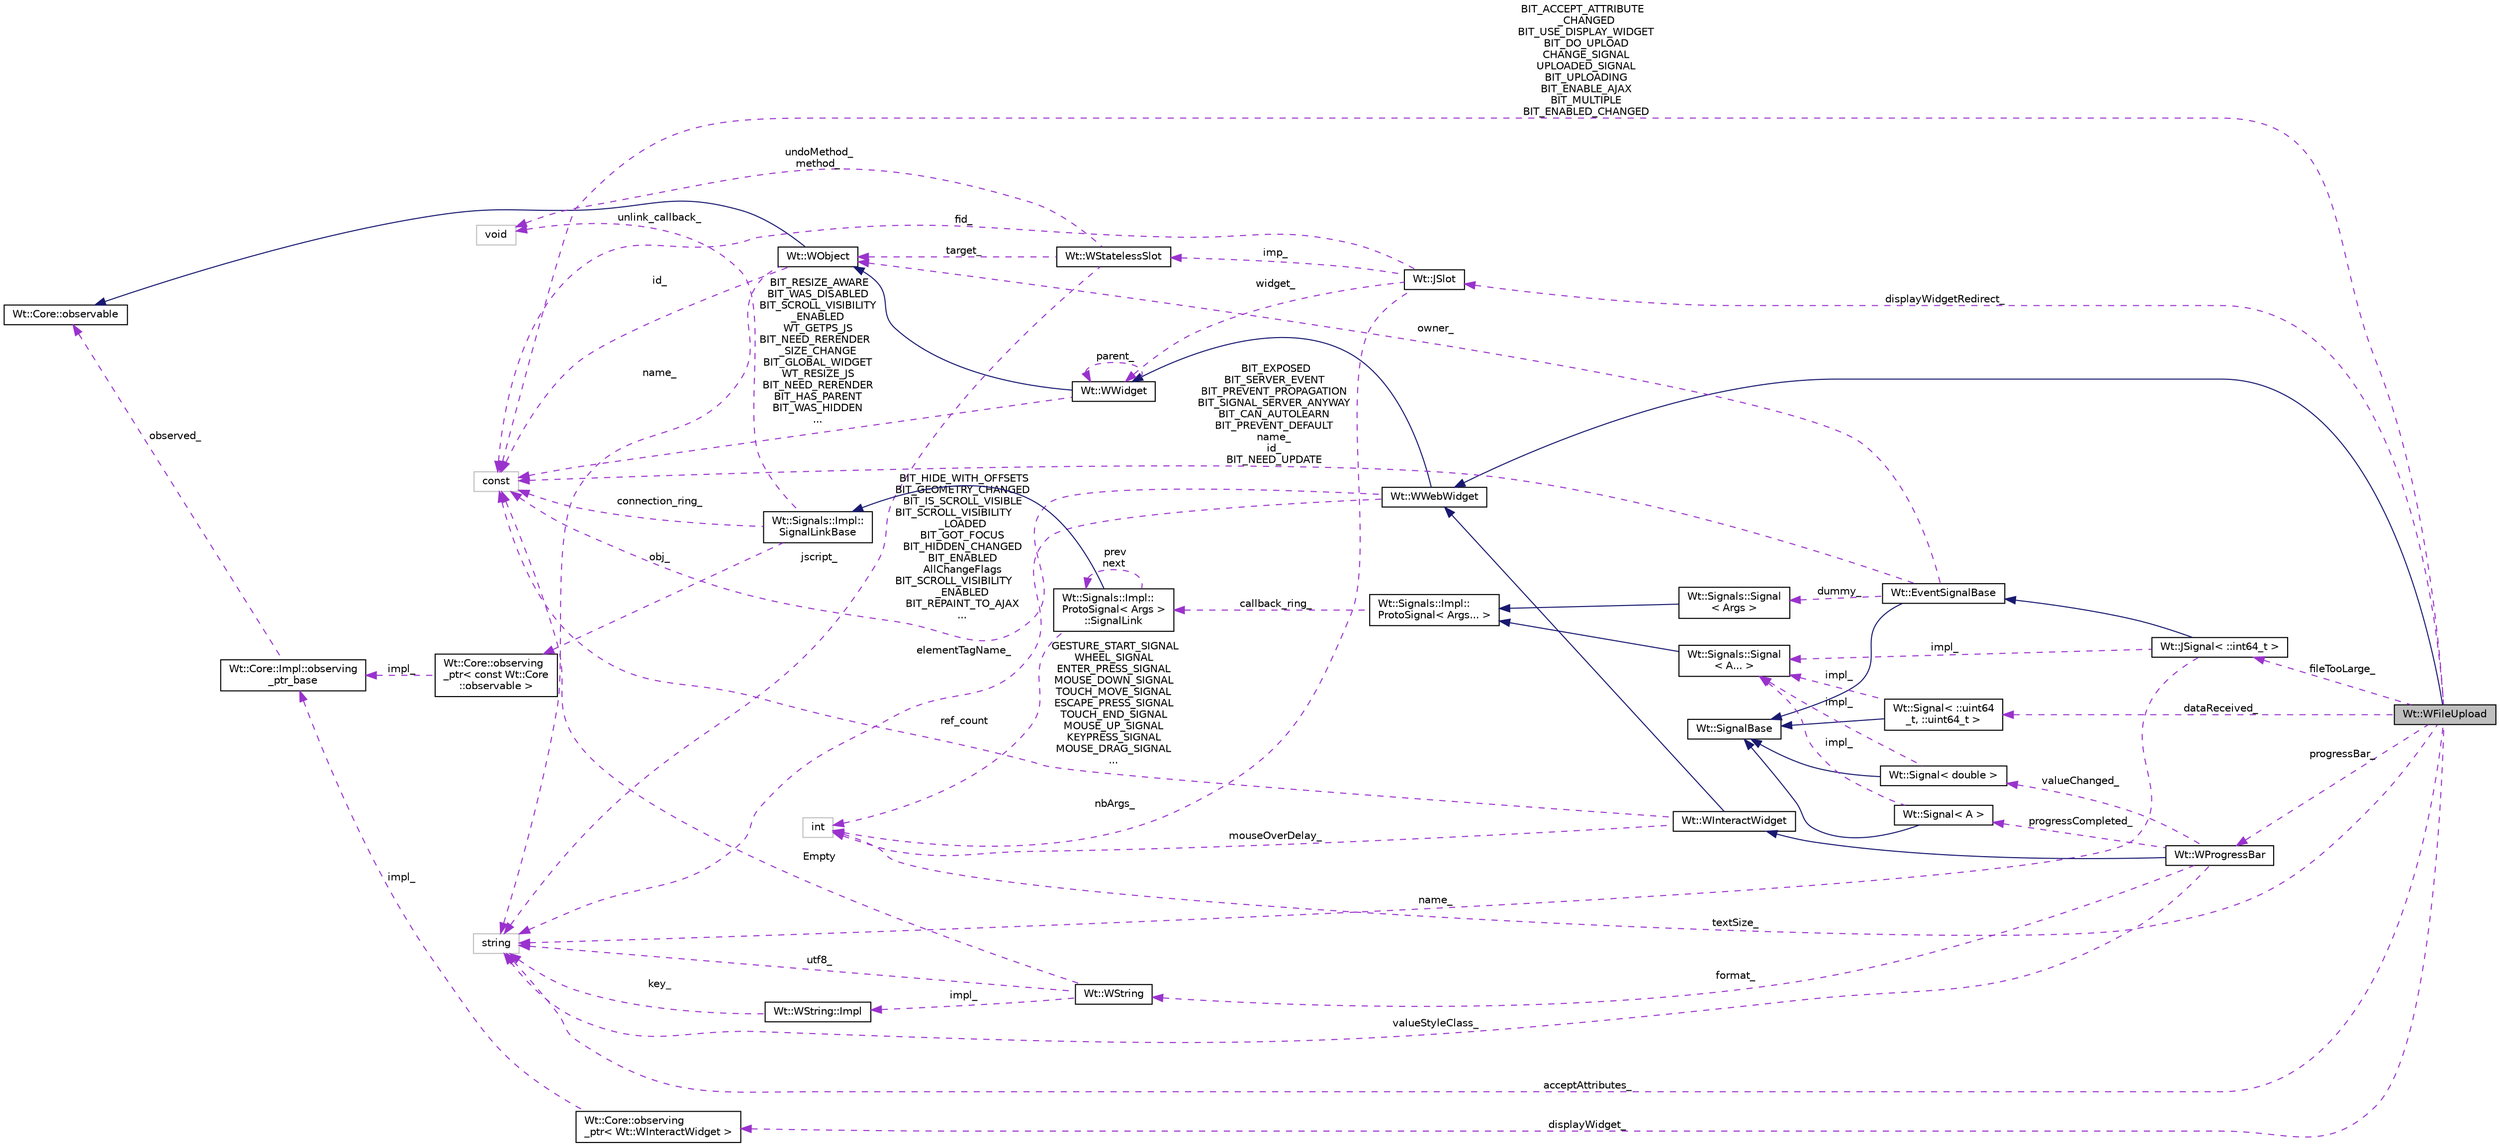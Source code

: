 digraph "Wt::WFileUpload"
{
 // LATEX_PDF_SIZE
  edge [fontname="Helvetica",fontsize="10",labelfontname="Helvetica",labelfontsize="10"];
  node [fontname="Helvetica",fontsize="10",shape=record];
  rankdir="LR";
  Node1 [label="Wt::WFileUpload",height=0.2,width=0.4,color="black", fillcolor="grey75", style="filled", fontcolor="black",tooltip="A widget that allows a file to be uploaded."];
  Node2 -> Node1 [dir="back",color="midnightblue",fontsize="10",style="solid",fontname="Helvetica"];
  Node2 [label="Wt::WWebWidget",height=0.2,width=0.4,color="black", fillcolor="white", style="filled",URL="$classWt_1_1WWebWidget.html",tooltip="A base class for widgets with an HTML counterpart."];
  Node3 -> Node2 [dir="back",color="midnightblue",fontsize="10",style="solid",fontname="Helvetica"];
  Node3 [label="Wt::WWidget",height=0.2,width=0.4,color="black", fillcolor="white", style="filled",URL="$classWt_1_1WWidget.html",tooltip="The abstract base class for a user-interface component."];
  Node4 -> Node3 [dir="back",color="midnightblue",fontsize="10",style="solid",fontname="Helvetica"];
  Node4 [label="Wt::WObject",height=0.2,width=0.4,color="black", fillcolor="white", style="filled",URL="$classWt_1_1WObject.html",tooltip="A base class for objects that participate in the signal/slot system."];
  Node5 -> Node4 [dir="back",color="midnightblue",fontsize="10",style="solid",fontname="Helvetica"];
  Node5 [label="Wt::Core::observable",height=0.2,width=0.4,color="black", fillcolor="white", style="filled",URL="$classWt_1_1Core_1_1observable.html",tooltip="A base class for objects whose life-time can be tracked."];
  Node6 -> Node4 [dir="back",color="darkorchid3",fontsize="10",style="dashed",label=" name_" ,fontname="Helvetica"];
  Node6 [label="string",height=0.2,width=0.4,color="grey75", fillcolor="white", style="filled",tooltip=" "];
  Node7 -> Node4 [dir="back",color="darkorchid3",fontsize="10",style="dashed",label=" id_" ,fontname="Helvetica"];
  Node7 [label="const",height=0.2,width=0.4,color="grey75", fillcolor="white", style="filled",tooltip=" "];
  Node3 -> Node3 [dir="back",color="darkorchid3",fontsize="10",style="dashed",label=" parent_" ,fontname="Helvetica"];
  Node7 -> Node3 [dir="back",color="darkorchid3",fontsize="10",style="dashed",label=" BIT_RESIZE_AWARE\nBIT_WAS_DISABLED\nBIT_SCROLL_VISIBILITY\l_ENABLED\nWT_GETPS_JS\nBIT_NEED_RERENDER\l_SIZE_CHANGE\nBIT_GLOBAL_WIDGET\nWT_RESIZE_JS\nBIT_NEED_RERENDER\nBIT_HAS_PARENT\nBIT_WAS_HIDDEN\n..." ,fontname="Helvetica"];
  Node6 -> Node2 [dir="back",color="darkorchid3",fontsize="10",style="dashed",label=" elementTagName_" ,fontname="Helvetica"];
  Node7 -> Node2 [dir="back",color="darkorchid3",fontsize="10",style="dashed",label=" BIT_HIDE_WITH_OFFSETS\nBIT_GEOMETRY_CHANGED\nBIT_IS_SCROLL_VISIBLE\nBIT_SCROLL_VISIBILITY\l_LOADED\nBIT_GOT_FOCUS\nBIT_HIDDEN_CHANGED\nBIT_ENABLED\nAllChangeFlags\nBIT_SCROLL_VISIBILITY\l_ENABLED\nBIT_REPAINT_TO_AJAX\n..." ,fontname="Helvetica"];
  Node8 -> Node1 [dir="back",color="darkorchid3",fontsize="10",style="dashed",label=" displayWidgetRedirect_" ,fontname="Helvetica"];
  Node8 [label="Wt::JSlot",height=0.2,width=0.4,color="black", fillcolor="white", style="filled",URL="$classWt_1_1JSlot.html",tooltip="A slot that is only implemented in client side JavaScript code."];
  Node9 -> Node8 [dir="back",color="darkorchid3",fontsize="10",style="dashed",label=" imp_" ,fontname="Helvetica"];
  Node9 [label="Wt::WStatelessSlot",height=0.2,width=0.4,color="black", fillcolor="white", style="filled",URL="$classWt_1_1WStatelessSlot.html",tooltip=" "];
  Node4 -> Node9 [dir="back",color="darkorchid3",fontsize="10",style="dashed",label=" target_" ,fontname="Helvetica"];
  Node10 -> Node9 [dir="back",color="darkorchid3",fontsize="10",style="dashed",label=" undoMethod_\nmethod_" ,fontname="Helvetica"];
  Node10 [label="void",height=0.2,width=0.4,color="grey75", fillcolor="white", style="filled",tooltip=" "];
  Node6 -> Node9 [dir="back",color="darkorchid3",fontsize="10",style="dashed",label=" jscript_" ,fontname="Helvetica"];
  Node11 -> Node8 [dir="back",color="darkorchid3",fontsize="10",style="dashed",label=" nbArgs_" ,fontname="Helvetica"];
  Node11 [label="int",height=0.2,width=0.4,color="grey75", fillcolor="white", style="filled",tooltip=" "];
  Node3 -> Node8 [dir="back",color="darkorchid3",fontsize="10",style="dashed",label=" widget_" ,fontname="Helvetica"];
  Node7 -> Node8 [dir="back",color="darkorchid3",fontsize="10",style="dashed",label=" fid_" ,fontname="Helvetica"];
  Node12 -> Node1 [dir="back",color="darkorchid3",fontsize="10",style="dashed",label=" displayWidget_" ,fontname="Helvetica"];
  Node12 [label="Wt::Core::observing\l_ptr\< Wt::WInteractWidget \>",height=0.2,width=0.4,color="black", fillcolor="white", style="filled",URL="$classWt_1_1Core_1_1observing__ptr.html",tooltip=" "];
  Node13 -> Node12 [dir="back",color="darkorchid3",fontsize="10",style="dashed",label=" impl_" ,fontname="Helvetica"];
  Node13 [label="Wt::Core::Impl::observing\l_ptr_base",height=0.2,width=0.4,color="black", fillcolor="white", style="filled",URL="$structWt_1_1Core_1_1Impl_1_1observing__ptr__base.html",tooltip=" "];
  Node5 -> Node13 [dir="back",color="darkorchid3",fontsize="10",style="dashed",label=" observed_" ,fontname="Helvetica"];
  Node14 -> Node1 [dir="back",color="darkorchid3",fontsize="10",style="dashed",label=" dataReceived_" ,fontname="Helvetica"];
  Node14 [label="Wt::Signal\< ::uint64\l_t, ::uint64_t \>",height=0.2,width=0.4,color="black", fillcolor="white", style="filled",URL="$classWt_1_1Signal.html",tooltip=" "];
  Node15 -> Node14 [dir="back",color="midnightblue",fontsize="10",style="solid",fontname="Helvetica"];
  Node15 [label="Wt::SignalBase",height=0.2,width=0.4,color="black", fillcolor="white", style="filled",URL="$classWt_1_1SignalBase.html",tooltip="Abstract base class of a signal."];
  Node16 -> Node14 [dir="back",color="darkorchid3",fontsize="10",style="dashed",label=" impl_" ,fontname="Helvetica"];
  Node16 [label="Wt::Signals::Signal\l\< A... \>",height=0.2,width=0.4,color="black", fillcolor="white", style="filled",URL="$structWt_1_1Signals_1_1Signal.html",tooltip=" "];
  Node17 -> Node16 [dir="back",color="midnightblue",fontsize="10",style="solid",fontname="Helvetica"];
  Node17 [label="Wt::Signals::Impl::\lProtoSignal\< Args... \>",height=0.2,width=0.4,color="black", fillcolor="white", style="filled",URL="$classWt_1_1Signals_1_1Impl_1_1ProtoSignal.html",tooltip=" "];
  Node18 -> Node17 [dir="back",color="darkorchid3",fontsize="10",style="dashed",label=" callback_ring_" ,fontname="Helvetica"];
  Node18 [label="Wt::Signals::Impl::\lProtoSignal\< Args \>\l::SignalLink",height=0.2,width=0.4,color="black", fillcolor="white", style="filled",URL="$structWt_1_1Signals_1_1Impl_1_1ProtoSignal_1_1SignalLink.html",tooltip=" "];
  Node19 -> Node18 [dir="back",color="midnightblue",fontsize="10",style="solid",fontname="Helvetica"];
  Node19 [label="Wt::Signals::Impl::\lSignalLinkBase",height=0.2,width=0.4,color="black", fillcolor="white", style="filled",URL="$classWt_1_1Signals_1_1Impl_1_1SignalLinkBase.html",tooltip=" "];
  Node10 -> Node19 [dir="back",color="darkorchid3",fontsize="10",style="dashed",label=" unlink_callback_" ,fontname="Helvetica"];
  Node20 -> Node19 [dir="back",color="darkorchid3",fontsize="10",style="dashed",label=" obj_" ,fontname="Helvetica"];
  Node20 [label="Wt::Core::observing\l_ptr\< const Wt::Core\l::observable \>",height=0.2,width=0.4,color="black", fillcolor="white", style="filled",URL="$classWt_1_1Core_1_1observing__ptr.html",tooltip=" "];
  Node13 -> Node20 [dir="back",color="darkorchid3",fontsize="10",style="dashed",label=" impl_" ,fontname="Helvetica"];
  Node7 -> Node19 [dir="back",color="darkorchid3",fontsize="10",style="dashed",label=" connection_ring_" ,fontname="Helvetica"];
  Node11 -> Node18 [dir="back",color="darkorchid3",fontsize="10",style="dashed",label=" ref_count" ,fontname="Helvetica"];
  Node18 -> Node18 [dir="back",color="darkorchid3",fontsize="10",style="dashed",label=" prev\nnext" ,fontname="Helvetica"];
  Node21 -> Node1 [dir="back",color="darkorchid3",fontsize="10",style="dashed",label=" fileTooLarge_" ,fontname="Helvetica"];
  Node21 [label="Wt::JSignal\< ::int64_t \>",height=0.2,width=0.4,color="black", fillcolor="white", style="filled",URL="$classWt_1_1JSignal.html",tooltip=" "];
  Node22 -> Node21 [dir="back",color="midnightblue",fontsize="10",style="solid",fontname="Helvetica"];
  Node22 [label="Wt::EventSignalBase",height=0.2,width=0.4,color="black", fillcolor="white", style="filled",URL="$classWt_1_1EventSignalBase.html",tooltip="Abstract base class of an event signal."];
  Node15 -> Node22 [dir="back",color="midnightblue",fontsize="10",style="solid",fontname="Helvetica"];
  Node4 -> Node22 [dir="back",color="darkorchid3",fontsize="10",style="dashed",label=" owner_" ,fontname="Helvetica"];
  Node23 -> Node22 [dir="back",color="darkorchid3",fontsize="10",style="dashed",label=" dummy_" ,fontname="Helvetica"];
  Node23 [label="Wt::Signals::Signal\l\< Args \>",height=0.2,width=0.4,color="black", fillcolor="white", style="filled",URL="$structWt_1_1Signals_1_1Signal.html",tooltip=" "];
  Node17 -> Node23 [dir="back",color="midnightblue",fontsize="10",style="solid",fontname="Helvetica"];
  Node7 -> Node22 [dir="back",color="darkorchid3",fontsize="10",style="dashed",label=" BIT_EXPOSED\nBIT_SERVER_EVENT\nBIT_PREVENT_PROPAGATION\nBIT_SIGNAL_SERVER_ANYWAY\nBIT_CAN_AUTOLEARN\nBIT_PREVENT_DEFAULT\nname_\nid_\nBIT_NEED_UPDATE" ,fontname="Helvetica"];
  Node6 -> Node21 [dir="back",color="darkorchid3",fontsize="10",style="dashed",label=" name_" ,fontname="Helvetica"];
  Node16 -> Node21 [dir="back",color="darkorchid3",fontsize="10",style="dashed",label=" impl_" ,fontname="Helvetica"];
  Node11 -> Node1 [dir="back",color="darkorchid3",fontsize="10",style="dashed",label=" textSize_" ,fontname="Helvetica"];
  Node6 -> Node1 [dir="back",color="darkorchid3",fontsize="10",style="dashed",label=" acceptAttributes_" ,fontname="Helvetica"];
  Node7 -> Node1 [dir="back",color="darkorchid3",fontsize="10",style="dashed",label=" BIT_ACCEPT_ATTRIBUTE\l_CHANGED\nBIT_USE_DISPLAY_WIDGET\nBIT_DO_UPLOAD\nCHANGE_SIGNAL\nUPLOADED_SIGNAL\nBIT_UPLOADING\nBIT_ENABLE_AJAX\nBIT_MULTIPLE\nBIT_ENABLED_CHANGED" ,fontname="Helvetica"];
  Node24 -> Node1 [dir="back",color="darkorchid3",fontsize="10",style="dashed",label=" progressBar_" ,fontname="Helvetica"];
  Node24 [label="Wt::WProgressBar",height=0.2,width=0.4,color="black", fillcolor="white", style="filled",URL="$classWt_1_1WProgressBar.html",tooltip="A progress bar."];
  Node25 -> Node24 [dir="back",color="midnightblue",fontsize="10",style="solid",fontname="Helvetica"];
  Node25 [label="Wt::WInteractWidget",height=0.2,width=0.4,color="black", fillcolor="white", style="filled",URL="$classWt_1_1WInteractWidget.html",tooltip="An abstract widget that can receive user-interface interaction."];
  Node2 -> Node25 [dir="back",color="midnightblue",fontsize="10",style="solid",fontname="Helvetica"];
  Node11 -> Node25 [dir="back",color="darkorchid3",fontsize="10",style="dashed",label=" mouseOverDelay_" ,fontname="Helvetica"];
  Node7 -> Node25 [dir="back",color="darkorchid3",fontsize="10",style="dashed",label=" GESTURE_START_SIGNAL\nWHEEL_SIGNAL\nENTER_PRESS_SIGNAL\nMOUSE_DOWN_SIGNAL\nTOUCH_MOVE_SIGNAL\nESCAPE_PRESS_SIGNAL\nTOUCH_END_SIGNAL\nMOUSE_UP_SIGNAL\nKEYPRESS_SIGNAL\nMOUSE_DRAG_SIGNAL\n..." ,fontname="Helvetica"];
  Node26 -> Node24 [dir="back",color="darkorchid3",fontsize="10",style="dashed",label=" progressCompleted_" ,fontname="Helvetica"];
  Node26 [label="Wt::Signal\< A \>",height=0.2,width=0.4,color="black", fillcolor="white", style="filled",URL="$classWt_1_1Signal.html",tooltip="A signal that propagates events to listeners."];
  Node15 -> Node26 [dir="back",color="midnightblue",fontsize="10",style="solid",fontname="Helvetica"];
  Node16 -> Node26 [dir="back",color="darkorchid3",fontsize="10",style="dashed",label=" impl_" ,fontname="Helvetica"];
  Node27 -> Node24 [dir="back",color="darkorchid3",fontsize="10",style="dashed",label=" format_" ,fontname="Helvetica"];
  Node27 [label="Wt::WString",height=0.2,width=0.4,color="black", fillcolor="white", style="filled",URL="$classWt_1_1WString.html",tooltip="A value class which describes a locale-aware unicode string."];
  Node28 -> Node27 [dir="back",color="darkorchid3",fontsize="10",style="dashed",label=" impl_" ,fontname="Helvetica"];
  Node28 [label="Wt::WString::Impl",height=0.2,width=0.4,color="black", fillcolor="white", style="filled",URL="$structWt_1_1WString_1_1Impl.html",tooltip=" "];
  Node6 -> Node28 [dir="back",color="darkorchid3",fontsize="10",style="dashed",label=" key_" ,fontname="Helvetica"];
  Node6 -> Node27 [dir="back",color="darkorchid3",fontsize="10",style="dashed",label=" utf8_" ,fontname="Helvetica"];
  Node7 -> Node27 [dir="back",color="darkorchid3",fontsize="10",style="dashed",label=" Empty" ,fontname="Helvetica"];
  Node29 -> Node24 [dir="back",color="darkorchid3",fontsize="10",style="dashed",label=" valueChanged_" ,fontname="Helvetica"];
  Node29 [label="Wt::Signal\< double \>",height=0.2,width=0.4,color="black", fillcolor="white", style="filled",URL="$classWt_1_1Signal.html",tooltip=" "];
  Node15 -> Node29 [dir="back",color="midnightblue",fontsize="10",style="solid",fontname="Helvetica"];
  Node16 -> Node29 [dir="back",color="darkorchid3",fontsize="10",style="dashed",label=" impl_" ,fontname="Helvetica"];
  Node6 -> Node24 [dir="back",color="darkorchid3",fontsize="10",style="dashed",label=" valueStyleClass_" ,fontname="Helvetica"];
}
